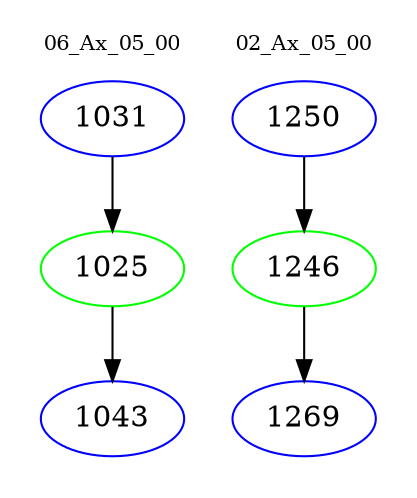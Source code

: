 digraph{
subgraph cluster_0 {
color = white
label = "06_Ax_05_00";
fontsize=10;
T0_1031 [label="1031", color="blue"]
T0_1031 -> T0_1025 [color="black"]
T0_1025 [label="1025", color="green"]
T0_1025 -> T0_1043 [color="black"]
T0_1043 [label="1043", color="blue"]
}
subgraph cluster_1 {
color = white
label = "02_Ax_05_00";
fontsize=10;
T1_1250 [label="1250", color="blue"]
T1_1250 -> T1_1246 [color="black"]
T1_1246 [label="1246", color="green"]
T1_1246 -> T1_1269 [color="black"]
T1_1269 [label="1269", color="blue"]
}
}
